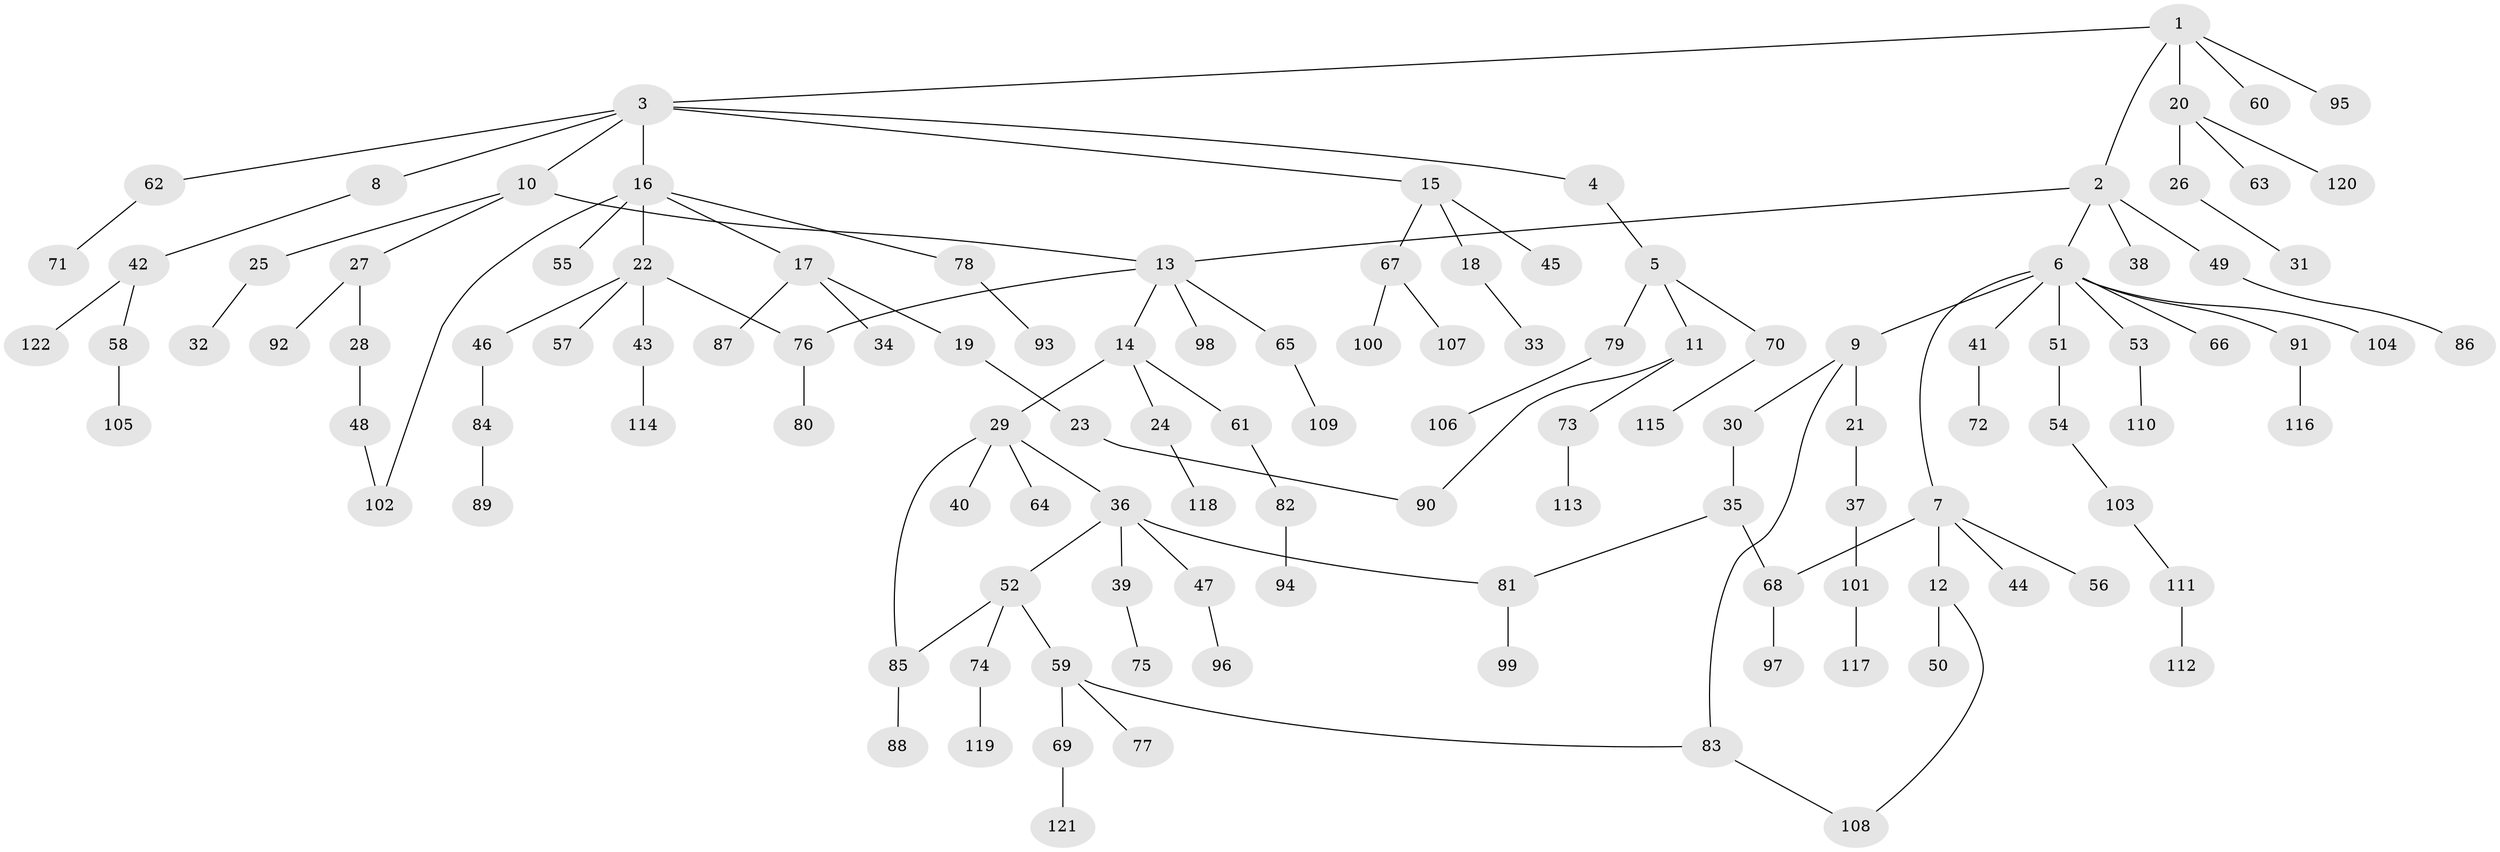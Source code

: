 // Generated by graph-tools (version 1.1) at 2025/10/02/27/25 16:10:56]
// undirected, 122 vertices, 130 edges
graph export_dot {
graph [start="1"]
  node [color=gray90,style=filled];
  1;
  2;
  3;
  4;
  5;
  6;
  7;
  8;
  9;
  10;
  11;
  12;
  13;
  14;
  15;
  16;
  17;
  18;
  19;
  20;
  21;
  22;
  23;
  24;
  25;
  26;
  27;
  28;
  29;
  30;
  31;
  32;
  33;
  34;
  35;
  36;
  37;
  38;
  39;
  40;
  41;
  42;
  43;
  44;
  45;
  46;
  47;
  48;
  49;
  50;
  51;
  52;
  53;
  54;
  55;
  56;
  57;
  58;
  59;
  60;
  61;
  62;
  63;
  64;
  65;
  66;
  67;
  68;
  69;
  70;
  71;
  72;
  73;
  74;
  75;
  76;
  77;
  78;
  79;
  80;
  81;
  82;
  83;
  84;
  85;
  86;
  87;
  88;
  89;
  90;
  91;
  92;
  93;
  94;
  95;
  96;
  97;
  98;
  99;
  100;
  101;
  102;
  103;
  104;
  105;
  106;
  107;
  108;
  109;
  110;
  111;
  112;
  113;
  114;
  115;
  116;
  117;
  118;
  119;
  120;
  121;
  122;
  1 -- 2;
  1 -- 3;
  1 -- 20;
  1 -- 60;
  1 -- 95;
  2 -- 6;
  2 -- 38;
  2 -- 49;
  2 -- 13;
  3 -- 4;
  3 -- 8;
  3 -- 10;
  3 -- 15;
  3 -- 16;
  3 -- 62;
  4 -- 5;
  5 -- 11;
  5 -- 70;
  5 -- 79;
  6 -- 7;
  6 -- 9;
  6 -- 41;
  6 -- 51;
  6 -- 53;
  6 -- 66;
  6 -- 91;
  6 -- 104;
  7 -- 12;
  7 -- 44;
  7 -- 56;
  7 -- 68;
  8 -- 42;
  9 -- 21;
  9 -- 30;
  9 -- 83;
  10 -- 13;
  10 -- 25;
  10 -- 27;
  11 -- 73;
  11 -- 90;
  12 -- 50;
  12 -- 108;
  13 -- 14;
  13 -- 65;
  13 -- 98;
  13 -- 76;
  14 -- 24;
  14 -- 29;
  14 -- 61;
  15 -- 18;
  15 -- 45;
  15 -- 67;
  16 -- 17;
  16 -- 22;
  16 -- 55;
  16 -- 78;
  16 -- 102;
  17 -- 19;
  17 -- 34;
  17 -- 87;
  18 -- 33;
  19 -- 23;
  20 -- 26;
  20 -- 63;
  20 -- 120;
  21 -- 37;
  22 -- 43;
  22 -- 46;
  22 -- 57;
  22 -- 76;
  23 -- 90;
  24 -- 118;
  25 -- 32;
  26 -- 31;
  27 -- 28;
  27 -- 92;
  28 -- 48;
  29 -- 36;
  29 -- 40;
  29 -- 64;
  29 -- 85;
  30 -- 35;
  35 -- 81;
  35 -- 68;
  36 -- 39;
  36 -- 47;
  36 -- 52;
  36 -- 81;
  37 -- 101;
  39 -- 75;
  41 -- 72;
  42 -- 58;
  42 -- 122;
  43 -- 114;
  46 -- 84;
  47 -- 96;
  48 -- 102;
  49 -- 86;
  51 -- 54;
  52 -- 59;
  52 -- 74;
  52 -- 85;
  53 -- 110;
  54 -- 103;
  58 -- 105;
  59 -- 69;
  59 -- 77;
  59 -- 83;
  61 -- 82;
  62 -- 71;
  65 -- 109;
  67 -- 100;
  67 -- 107;
  68 -- 97;
  69 -- 121;
  70 -- 115;
  73 -- 113;
  74 -- 119;
  76 -- 80;
  78 -- 93;
  79 -- 106;
  81 -- 99;
  82 -- 94;
  83 -- 108;
  84 -- 89;
  85 -- 88;
  91 -- 116;
  101 -- 117;
  103 -- 111;
  111 -- 112;
}
